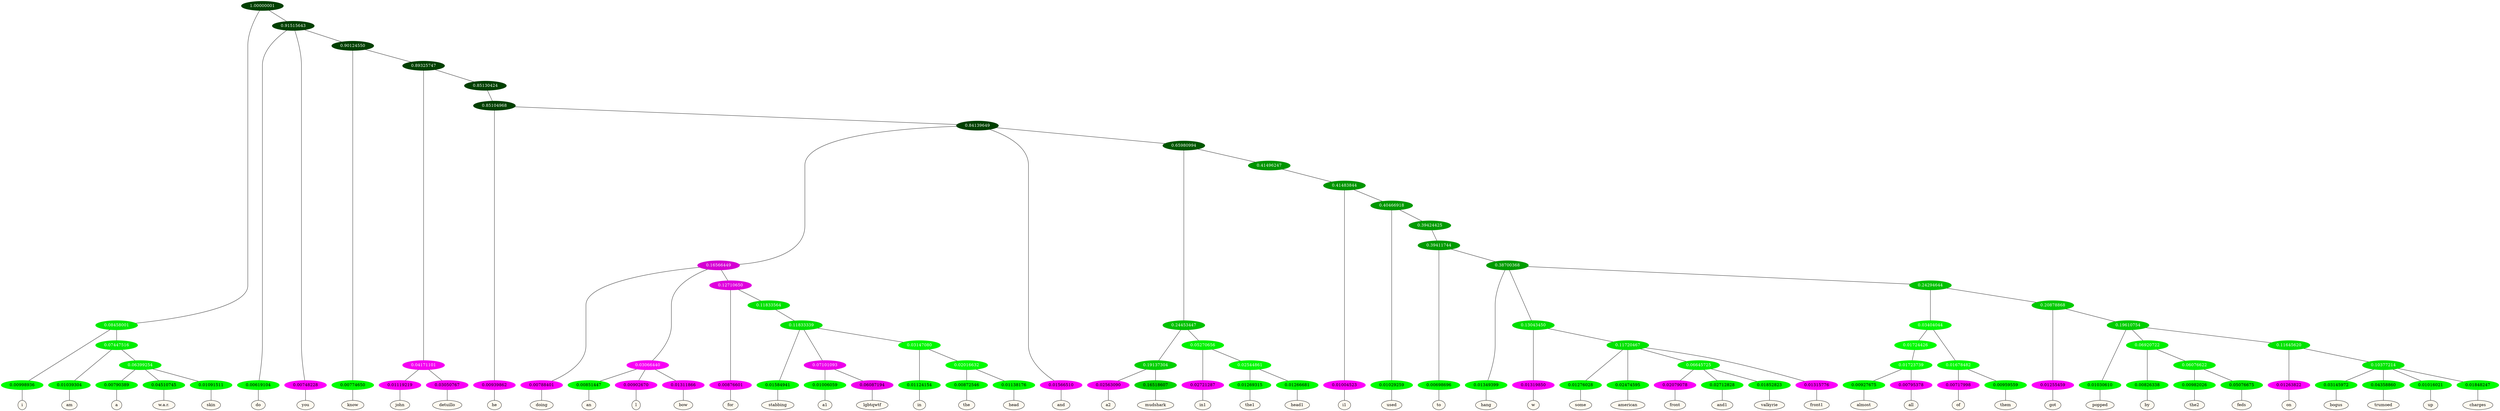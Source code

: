 graph {
	node [format=png height=0.15 nodesep=0.001 ordering=out overlap=prism overlap_scaling=0.01 ranksep=0.001 ratio=0.2 style=filled width=0.15]
	{
		rank=same
		a_w_3 [label=i color=black fillcolor=floralwhite style="filled,solid"]
		a_w_8 [label=am color=black fillcolor=floralwhite style="filled,solid"]
		a_w_12 [label=a color=black fillcolor=floralwhite style="filled,solid"]
		a_w_13 [label="w.a.r." color=black fillcolor=floralwhite style="filled,solid"]
		a_w_14 [label=skin color=black fillcolor=floralwhite style="filled,solid"]
		a_w_5 [label=do color=black fillcolor=floralwhite style="filled,solid"]
		a_w_6 [label=you color=black fillcolor=floralwhite style="filled,solid"]
		a_w_10 [label=know color=black fillcolor=floralwhite style="filled,solid"]
		a_w_17 [label=john color=black fillcolor=floralwhite style="filled,solid"]
		a_w_18 [label=detuillo color=black fillcolor=floralwhite style="filled,solid"]
		a_w_20 [label=he color=black fillcolor=floralwhite style="filled,solid"]
		a_w_25 [label=doing color=black fillcolor=floralwhite style="filled,solid"]
		a_w_30 [label=an color=black fillcolor=floralwhite style="filled,solid"]
		a_w_31 [label=l color=black fillcolor=floralwhite style="filled,solid"]
		a_w_32 [label=bow color=black fillcolor=floralwhite style="filled,solid"]
		a_w_33 [label=for color=black fillcolor=floralwhite style="filled,solid"]
		a_w_45 [label=stabbing color=black fillcolor=floralwhite style="filled,solid"]
		a_w_52 [label=a1 color=black fillcolor=floralwhite style="filled,solid"]
		a_w_53 [label=lgbtqwtf color=black fillcolor=floralwhite style="filled,solid"]
		a_w_54 [label=in color=black fillcolor=floralwhite style="filled,solid"]
		a_w_57 [label=the color=black fillcolor=floralwhite style="filled,solid"]
		a_w_58 [label=head color=black fillcolor=floralwhite style="filled,solid"]
		a_w_23 [label=and color=black fillcolor=floralwhite style="filled,solid"]
		a_w_39 [label=a2 color=black fillcolor=floralwhite style="filled,solid"]
		a_w_40 [label=mudshark color=black fillcolor=floralwhite style="filled,solid"]
		a_w_41 [label=in1 color=black fillcolor=floralwhite style="filled,solid"]
		a_w_48 [label=the1 color=black fillcolor=floralwhite style="filled,solid"]
		a_w_49 [label=head1 color=black fillcolor=floralwhite style="filled,solid"]
		a_w_43 [label=i1 color=black fillcolor=floralwhite style="filled,solid"]
		a_w_50 [label=used color=black fillcolor=floralwhite style="filled,solid"]
		a_w_59 [label=to color=black fillcolor=floralwhite style="filled,solid"]
		a_w_61 [label=hang color=black fillcolor=floralwhite style="filled,solid"]
		a_w_64 [label=w color=black fillcolor=floralwhite style="filled,solid"]
		a_w_68 [label=some color=black fillcolor=floralwhite style="filled,solid"]
		a_w_69 [label=american color=black fillcolor=floralwhite style="filled,solid"]
		a_w_76 [label=front color=black fillcolor=floralwhite style="filled,solid"]
		a_w_77 [label=and1 color=black fillcolor=floralwhite style="filled,solid"]
		a_w_78 [label=valkyrie color=black fillcolor=floralwhite style="filled,solid"]
		a_w_71 [label=front1 color=black fillcolor=floralwhite style="filled,solid"]
		a_w_85 [label=almost color=black fillcolor=floralwhite style="filled,solid"]
		a_w_86 [label=all color=black fillcolor=floralwhite style="filled,solid"]
		a_w_80 [label=of color=black fillcolor=floralwhite style="filled,solid"]
		a_w_81 [label=them color=black fillcolor=floralwhite style="filled,solid"]
		a_w_74 [label=got color=black fillcolor=floralwhite style="filled,solid"]
		a_w_82 [label=popped color=black fillcolor=floralwhite style="filled,solid"]
		a_w_87 [label=by color=black fillcolor=floralwhite style="filled,solid"]
		a_w_91 [label=the2 color=black fillcolor=floralwhite style="filled,solid"]
		a_w_92 [label=feds color=black fillcolor=floralwhite style="filled,solid"]
		a_w_89 [label=on color=black fillcolor=floralwhite style="filled,solid"]
		a_w_93 [label=bogus color=black fillcolor=floralwhite style="filled,solid"]
		a_w_94 [label=trumoed color=black fillcolor=floralwhite style="filled,solid"]
		a_w_95 [label=up color=black fillcolor=floralwhite style="filled,solid"]
		a_w_96 [label=charges color=black fillcolor=floralwhite style="filled,solid"]
	}
	a_n_3 -- a_w_3
	a_n_8 -- a_w_8
	a_n_12 -- a_w_12
	a_n_13 -- a_w_13
	a_n_14 -- a_w_14
	a_n_5 -- a_w_5
	a_n_6 -- a_w_6
	a_n_10 -- a_w_10
	a_n_17 -- a_w_17
	a_n_18 -- a_w_18
	a_n_20 -- a_w_20
	a_n_25 -- a_w_25
	a_n_30 -- a_w_30
	a_n_31 -- a_w_31
	a_n_32 -- a_w_32
	a_n_33 -- a_w_33
	a_n_45 -- a_w_45
	a_n_52 -- a_w_52
	a_n_53 -- a_w_53
	a_n_54 -- a_w_54
	a_n_57 -- a_w_57
	a_n_58 -- a_w_58
	a_n_23 -- a_w_23
	a_n_39 -- a_w_39
	a_n_40 -- a_w_40
	a_n_41 -- a_w_41
	a_n_48 -- a_w_48
	a_n_49 -- a_w_49
	a_n_43 -- a_w_43
	a_n_50 -- a_w_50
	a_n_59 -- a_w_59
	a_n_61 -- a_w_61
	a_n_64 -- a_w_64
	a_n_68 -- a_w_68
	a_n_69 -- a_w_69
	a_n_76 -- a_w_76
	a_n_77 -- a_w_77
	a_n_78 -- a_w_78
	a_n_71 -- a_w_71
	a_n_85 -- a_w_85
	a_n_86 -- a_w_86
	a_n_80 -- a_w_80
	a_n_81 -- a_w_81
	a_n_74 -- a_w_74
	a_n_82 -- a_w_82
	a_n_87 -- a_w_87
	a_n_91 -- a_w_91
	a_n_92 -- a_w_92
	a_n_89 -- a_w_89
	a_n_93 -- a_w_93
	a_n_94 -- a_w_94
	a_n_95 -- a_w_95
	a_n_96 -- a_w_96
	{
		rank=same
		a_n_3 [label=0.00998936 color="0.334 1.000 0.990" fontcolor=black]
		a_n_8 [label=0.01039304 color="0.334 1.000 0.990" fontcolor=black]
		a_n_12 [label=0.00790389 color="0.334 1.000 0.992" fontcolor=black]
		a_n_13 [label=0.04510745 color="0.334 1.000 0.955" fontcolor=black]
		a_n_14 [label=0.01091511 color="0.334 1.000 0.989" fontcolor=black]
		a_n_5 [label=0.00619104 color="0.334 1.000 0.994" fontcolor=black]
		a_n_6 [label=0.00748228 color="0.835 1.000 0.993" fontcolor=black]
		a_n_10 [label=0.00774650 color="0.334 1.000 0.992" fontcolor=black]
		a_n_17 [label=0.01119219 color="0.835 1.000 0.989" fontcolor=black]
		a_n_18 [label=0.03050767 color="0.835 1.000 0.969" fontcolor=black]
		a_n_20 [label=0.00939862 color="0.835 1.000 0.991" fontcolor=black]
		a_n_25 [label=0.00788401 color="0.835 1.000 0.992" fontcolor=black]
		a_n_30 [label=0.00851447 color="0.334 1.000 0.991" fontcolor=black]
		a_n_31 [label=0.00902670 color="0.835 1.000 0.991" fontcolor=black]
		a_n_32 [label=0.01311866 color="0.835 1.000 0.987" fontcolor=black]
		a_n_33 [label=0.00876601 color="0.835 1.000 0.991" fontcolor=black]
		a_n_45 [label=0.01584941 color="0.334 1.000 0.984" fontcolor=black]
		a_n_52 [label=0.01006059 color="0.334 1.000 0.990" fontcolor=black]
		a_n_53 [label=0.06087194 color="0.835 1.000 0.939" fontcolor=black]
		a_n_54 [label=0.01124154 color="0.334 1.000 0.989" fontcolor=black]
		a_n_57 [label=0.00872546 color="0.334 1.000 0.991" fontcolor=black]
		a_n_58 [label=0.01138176 color="0.334 1.000 0.989" fontcolor=black]
		a_n_23 [label=0.01566510 color="0.835 1.000 0.984" fontcolor=black]
		a_n_39 [label=0.02563090 color="0.835 1.000 0.974" fontcolor=black]
		a_n_40 [label=0.16518607 color="0.334 1.000 0.835" fontcolor=black]
		a_n_41 [label=0.02721287 color="0.835 1.000 0.973" fontcolor=black]
		a_n_48 [label=0.01269315 color="0.334 1.000 0.987" fontcolor=black]
		a_n_49 [label=0.01266681 color="0.334 1.000 0.987" fontcolor=black]
		a_n_43 [label=0.01004523 color="0.835 1.000 0.990" fontcolor=black]
		a_n_50 [label=0.01029259 color="0.334 1.000 0.990" fontcolor=black]
		a_n_59 [label=0.00698696 color="0.334 1.000 0.993" fontcolor=black]
		a_n_61 [label=0.01349399 color="0.334 1.000 0.987" fontcolor=black]
		a_n_64 [label=0.01319850 color="0.835 1.000 0.987" fontcolor=black]
		a_n_68 [label=0.01276028 color="0.334 1.000 0.987" fontcolor=black]
		a_n_69 [label=0.02474595 color="0.334 1.000 0.975" fontcolor=black]
		a_n_76 [label=0.02079078 color="0.835 1.000 0.979" fontcolor=black]
		a_n_77 [label=0.02712828 color="0.334 1.000 0.973" fontcolor=black]
		a_n_78 [label=0.01852823 color="0.334 1.000 0.981" fontcolor=black]
		a_n_71 [label=0.01315776 color="0.835 1.000 0.987" fontcolor=black]
		a_n_85 [label=0.00927675 color="0.334 1.000 0.991" fontcolor=black]
		a_n_86 [label=0.00795378 color="0.835 1.000 0.992" fontcolor=black]
		a_n_80 [label=0.00717998 color="0.835 1.000 0.993" fontcolor=black]
		a_n_81 [label=0.00959559 color="0.334 1.000 0.990" fontcolor=black]
		a_n_74 [label=0.01255459 color="0.835 1.000 0.987" fontcolor=black]
		a_n_82 [label=0.01030610 color="0.334 1.000 0.990" fontcolor=black]
		a_n_87 [label=0.00826338 color="0.334 1.000 0.992" fontcolor=black]
		a_n_91 [label=0.00982026 color="0.334 1.000 0.990" fontcolor=black]
		a_n_92 [label=0.05076675 color="0.334 1.000 0.949" fontcolor=black]
		a_n_89 [label=0.01263822 color="0.835 1.000 0.987" fontcolor=black]
		a_n_93 [label=0.03145972 color="0.334 1.000 0.969" fontcolor=black]
		a_n_94 [label=0.04358860 color="0.334 1.000 0.956" fontcolor=black]
		a_n_95 [label=0.01016021 color="0.334 1.000 0.990" fontcolor=black]
		a_n_96 [label=0.01848247 color="0.334 1.000 0.982" fontcolor=black]
	}
	a_n_0 [label=1.00000001 color="0.334 1.000 0.250" fontcolor=grey99]
	a_n_1 [label=0.08458001 color="0.334 1.000 0.915" fontcolor=grey99]
	a_n_0 -- a_n_1
	a_n_2 [label=0.91515643 color="0.334 1.000 0.250" fontcolor=grey99]
	a_n_0 -- a_n_2
	a_n_1 -- a_n_3
	a_n_4 [label=0.07447516 color="0.334 1.000 0.926" fontcolor=grey99]
	a_n_1 -- a_n_4
	a_n_2 -- a_n_5
	a_n_2 -- a_n_6
	a_n_7 [label=0.90124550 color="0.334 1.000 0.250" fontcolor=grey99]
	a_n_2 -- a_n_7
	a_n_4 -- a_n_8
	a_n_9 [label=0.06399254 color="0.334 1.000 0.936" fontcolor=grey99]
	a_n_4 -- a_n_9
	a_n_7 -- a_n_10
	a_n_11 [label=0.89325747 color="0.334 1.000 0.250" fontcolor=grey99]
	a_n_7 -- a_n_11
	a_n_9 -- a_n_12
	a_n_9 -- a_n_13
	a_n_9 -- a_n_14
	a_n_15 [label=0.04171101 color="0.835 1.000 0.958" fontcolor=grey99]
	a_n_11 -- a_n_15
	a_n_16 [label=0.85130424 color="0.334 1.000 0.250" fontcolor=grey99]
	a_n_11 -- a_n_16
	a_n_15 -- a_n_17
	a_n_15 -- a_n_18
	a_n_19 [label=0.85104968 color="0.334 1.000 0.250" fontcolor=grey99]
	a_n_16 -- a_n_19
	a_n_19 -- a_n_20
	a_n_21 [label=0.84139649 color="0.334 1.000 0.250" fontcolor=grey99]
	a_n_19 -- a_n_21
	a_n_22 [label=0.16566449 color="0.835 1.000 0.834" fontcolor=grey99]
	a_n_21 -- a_n_22
	a_n_21 -- a_n_23
	a_n_24 [label=0.65980994 color="0.334 1.000 0.340" fontcolor=grey99]
	a_n_21 -- a_n_24
	a_n_22 -- a_n_25
	a_n_26 [label=0.03066440 color="0.835 1.000 0.969" fontcolor=grey99]
	a_n_22 -- a_n_26
	a_n_27 [label=0.12710650 color="0.835 1.000 0.873" fontcolor=grey99]
	a_n_22 -- a_n_27
	a_n_28 [label=0.24453447 color="0.334 1.000 0.755" fontcolor=grey99]
	a_n_24 -- a_n_28
	a_n_29 [label=0.41496247 color="0.334 1.000 0.585" fontcolor=grey99]
	a_n_24 -- a_n_29
	a_n_26 -- a_n_30
	a_n_26 -- a_n_31
	a_n_26 -- a_n_32
	a_n_27 -- a_n_33
	a_n_34 [label=0.11833564 color="0.334 1.000 0.882" fontcolor=grey99]
	a_n_27 -- a_n_34
	a_n_35 [label=0.19137304 color="0.334 1.000 0.809" fontcolor=grey99]
	a_n_28 -- a_n_35
	a_n_36 [label=0.05270656 color="0.334 1.000 0.947" fontcolor=grey99]
	a_n_28 -- a_n_36
	a_n_37 [label=0.41483844 color="0.334 1.000 0.585" fontcolor=grey99]
	a_n_29 -- a_n_37
	a_n_38 [label=0.11833339 color="0.334 1.000 0.882" fontcolor=grey99]
	a_n_34 -- a_n_38
	a_n_35 -- a_n_39
	a_n_35 -- a_n_40
	a_n_36 -- a_n_41
	a_n_42 [label=0.02544861 color="0.334 1.000 0.975" fontcolor=grey99]
	a_n_36 -- a_n_42
	a_n_37 -- a_n_43
	a_n_44 [label=0.40466918 color="0.334 1.000 0.595" fontcolor=grey99]
	a_n_37 -- a_n_44
	a_n_38 -- a_n_45
	a_n_46 [label=0.07101093 color="0.835 1.000 0.929" fontcolor=grey99]
	a_n_38 -- a_n_46
	a_n_47 [label=0.03147080 color="0.334 1.000 0.969" fontcolor=grey99]
	a_n_38 -- a_n_47
	a_n_42 -- a_n_48
	a_n_42 -- a_n_49
	a_n_44 -- a_n_50
	a_n_51 [label=0.39424425 color="0.334 1.000 0.606" fontcolor=grey99]
	a_n_44 -- a_n_51
	a_n_46 -- a_n_52
	a_n_46 -- a_n_53
	a_n_47 -- a_n_54
	a_n_55 [label=0.02016632 color="0.334 1.000 0.980" fontcolor=grey99]
	a_n_47 -- a_n_55
	a_n_56 [label=0.39411744 color="0.334 1.000 0.606" fontcolor=grey99]
	a_n_51 -- a_n_56
	a_n_55 -- a_n_57
	a_n_55 -- a_n_58
	a_n_56 -- a_n_59
	a_n_60 [label=0.38700368 color="0.334 1.000 0.613" fontcolor=grey99]
	a_n_56 -- a_n_60
	a_n_60 -- a_n_61
	a_n_62 [label=0.13043450 color="0.334 1.000 0.870" fontcolor=grey99]
	a_n_60 -- a_n_62
	a_n_63 [label=0.24294644 color="0.334 1.000 0.757" fontcolor=grey99]
	a_n_60 -- a_n_63
	a_n_62 -- a_n_64
	a_n_65 [label=0.11720467 color="0.334 1.000 0.883" fontcolor=grey99]
	a_n_62 -- a_n_65
	a_n_66 [label=0.03404044 color="0.334 1.000 0.966" fontcolor=grey99]
	a_n_63 -- a_n_66
	a_n_67 [label=0.20878868 color="0.334 1.000 0.791" fontcolor=grey99]
	a_n_63 -- a_n_67
	a_n_65 -- a_n_68
	a_n_65 -- a_n_69
	a_n_70 [label=0.06645725 color="0.334 1.000 0.934" fontcolor=grey99]
	a_n_65 -- a_n_70
	a_n_65 -- a_n_71
	a_n_72 [label=0.01724426 color="0.334 1.000 0.983" fontcolor=grey99]
	a_n_66 -- a_n_72
	a_n_73 [label=0.01678482 color="0.334 1.000 0.983" fontcolor=grey99]
	a_n_66 -- a_n_73
	a_n_67 -- a_n_74
	a_n_75 [label=0.19610754 color="0.334 1.000 0.804" fontcolor=grey99]
	a_n_67 -- a_n_75
	a_n_70 -- a_n_76
	a_n_70 -- a_n_77
	a_n_70 -- a_n_78
	a_n_79 [label=0.01723739 color="0.334 1.000 0.983" fontcolor=grey99]
	a_n_72 -- a_n_79
	a_n_73 -- a_n_80
	a_n_73 -- a_n_81
	a_n_75 -- a_n_82
	a_n_83 [label=0.06920722 color="0.334 1.000 0.931" fontcolor=grey99]
	a_n_75 -- a_n_83
	a_n_84 [label=0.11645620 color="0.334 1.000 0.884" fontcolor=grey99]
	a_n_75 -- a_n_84
	a_n_79 -- a_n_85
	a_n_79 -- a_n_86
	a_n_83 -- a_n_87
	a_n_88 [label=0.06076622 color="0.334 1.000 0.939" fontcolor=grey99]
	a_n_83 -- a_n_88
	a_n_84 -- a_n_89
	a_n_90 [label=0.10377214 color="0.334 1.000 0.896" fontcolor=grey99]
	a_n_84 -- a_n_90
	a_n_88 -- a_n_91
	a_n_88 -- a_n_92
	a_n_90 -- a_n_93
	a_n_90 -- a_n_94
	a_n_90 -- a_n_95
	a_n_90 -- a_n_96
}
